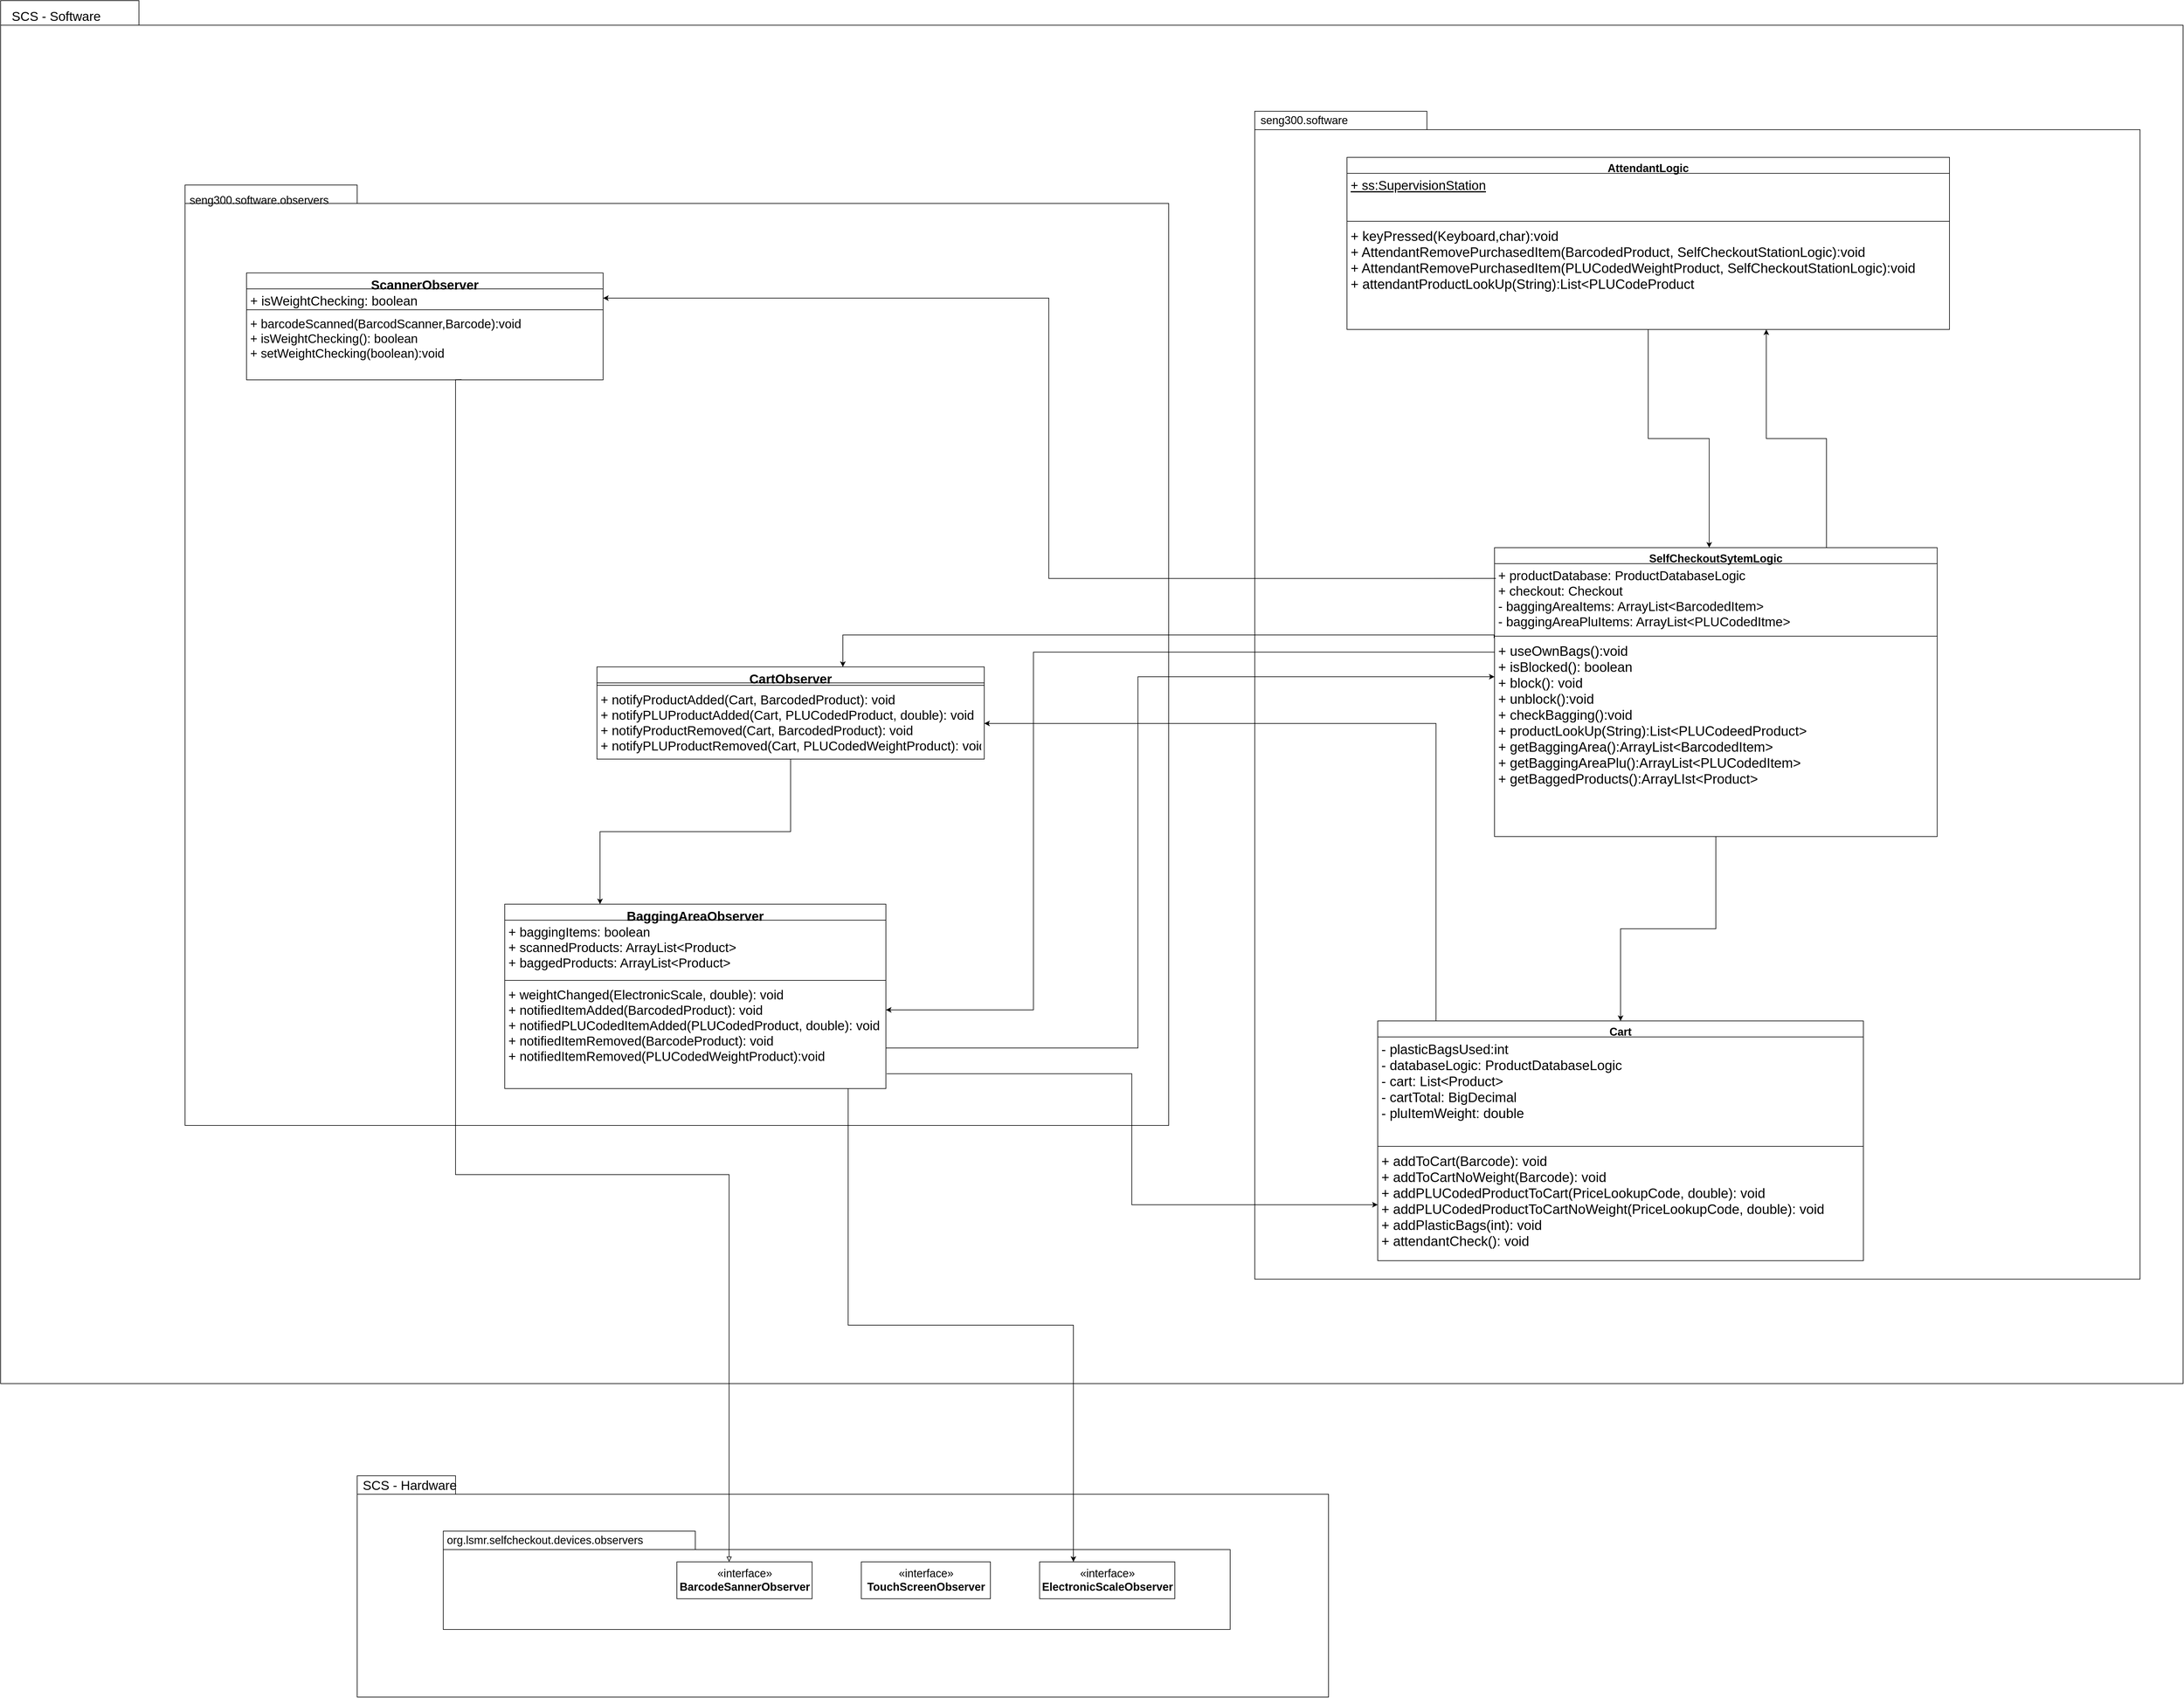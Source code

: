 <mxfile version="17.4.3" type="github">
  <diagram id="vYiAxbowy0aPLJ-O-8xl" name="Page-1">
    <mxGraphModel dx="6105" dy="1985" grid="1" gridSize="10" guides="1" tooltips="1" connect="1" arrows="1" fold="1" page="1" pageScale="1" pageWidth="850" pageHeight="1100" math="0" shadow="0">
      <root>
        <mxCell id="0" />
        <mxCell id="1" parent="0" />
        <mxCell id="SBmpEb1Bu52ZZu5fN0Mz-30" value="" style="shape=folder;fontStyle=1;spacingTop=10;tabWidth=160;tabHeight=30;tabPosition=left;html=1;fontSize=21;strokeColor=default;" vertex="1" parent="1">
          <mxGeometry x="-1430" y="2420" width="1580" height="360" as="geometry" />
        </mxCell>
        <mxCell id="SBmpEb1Bu52ZZu5fN0Mz-28" value="" style="shape=folder;fontStyle=1;spacingTop=10;tabWidth=150;tabHeight=40;tabPosition=left;html=1;fontSize=21;strokeColor=default;" vertex="1" parent="1">
          <mxGeometry x="-2010" y="20" width="3550" height="2250" as="geometry" />
        </mxCell>
        <mxCell id="SBmpEb1Bu52ZZu5fN0Mz-1" value="" style="group" vertex="1" connectable="0" parent="1">
          <mxGeometry x="30" y="200" width="1440" height="1900" as="geometry" />
        </mxCell>
        <mxCell id="L30sIU54c05mjEJnndf--1" value="" style="shape=folder;fontStyle=1;spacingTop=10;tabWidth=280;tabHeight=30;tabPosition=left;html=1;" parent="SBmpEb1Bu52ZZu5fN0Mz-1" vertex="1">
          <mxGeometry width="1440" height="1900" as="geometry" />
        </mxCell>
        <mxCell id="L30sIU54c05mjEJnndf--3" value="seng300.software" style="text;html=1;align=center;verticalAlign=middle;resizable=0;points=[];autosize=1;strokeColor=none;fillColor=none;fontSize=18;" parent="SBmpEb1Bu52ZZu5fN0Mz-1" vertex="1">
          <mxGeometry width="160" height="30" as="geometry" />
        </mxCell>
        <mxCell id="L30sIU54c05mjEJnndf--19" value="Cart" style="swimlane;fontStyle=1;align=center;verticalAlign=top;childLayout=stackLayout;horizontal=1;startSize=26;horizontalStack=0;resizeParent=1;resizeParentMax=0;resizeLast=0;collapsible=1;marginBottom=0;fontSize=18;" parent="SBmpEb1Bu52ZZu5fN0Mz-1" vertex="1">
          <mxGeometry x="200" y="1480" width="790" height="390" as="geometry" />
        </mxCell>
        <mxCell id="L30sIU54c05mjEJnndf--20" value="- plasticBagsUsed:int&#xa;- databaseLogic: ProductDatabaseLogic&#xa;- cart: List&lt;Product&gt;&#xa;- cartTotal: BigDecimal&#xa;- pluItemWeight: double" style="text;strokeColor=none;fillColor=none;align=left;verticalAlign=top;spacingLeft=4;spacingRight=4;overflow=hidden;rotatable=0;points=[[0,0.5],[1,0.5]];portConstraint=eastwest;fontSize=22;" parent="L30sIU54c05mjEJnndf--19" vertex="1">
          <mxGeometry y="26" width="790" height="174" as="geometry" />
        </mxCell>
        <mxCell id="L30sIU54c05mjEJnndf--21" value="" style="line;strokeWidth=1;fillColor=none;align=left;verticalAlign=middle;spacingTop=-1;spacingLeft=3;spacingRight=3;rotatable=0;labelPosition=right;points=[];portConstraint=eastwest;fontSize=18;" parent="L30sIU54c05mjEJnndf--19" vertex="1">
          <mxGeometry y="200" width="790" height="8" as="geometry" />
        </mxCell>
        <mxCell id="L30sIU54c05mjEJnndf--22" value="+ addToCart(Barcode): void&#xa;+ addToCartNoWeight(Barcode): void&#xa;+ addPLUCodedProductToCart(PriceLookupCode, double): void&#xa;+ addPLUCodedProductToCartNoWeight(PriceLookupCode, double): void&#xa;+ addPlasticBags(int): void&#xa;+ attendantCheck(): void" style="text;strokeColor=none;fillColor=none;align=left;verticalAlign=top;spacingLeft=4;spacingRight=4;overflow=hidden;rotatable=0;points=[[0,0.5],[1,0.5]];portConstraint=eastwest;fontSize=22;" parent="L30sIU54c05mjEJnndf--19" vertex="1">
          <mxGeometry y="208" width="790" height="182" as="geometry" />
        </mxCell>
        <mxCell id="L30sIU54c05mjEJnndf--35" value="SelfCheckoutSytemLogic" style="swimlane;fontStyle=1;align=center;verticalAlign=top;childLayout=stackLayout;horizontal=1;startSize=26;horizontalStack=0;resizeParent=1;resizeParentMax=0;resizeLast=0;collapsible=1;marginBottom=0;fontSize=18;" parent="SBmpEb1Bu52ZZu5fN0Mz-1" vertex="1">
          <mxGeometry x="390" y="710" width="720" height="470" as="geometry" />
        </mxCell>
        <mxCell id="L30sIU54c05mjEJnndf--36" value="+ productDatabase: ProductDatabaseLogic&#xa;+ checkout: Checkout&#xa;- baggingAreaItems: ArrayList&lt;BarcodedItem&gt;&#xa;- baggingAreaPluItems: ArrayList&lt;PLUCodedItme&gt;" style="text;strokeColor=none;fillColor=none;align=left;verticalAlign=top;spacingLeft=4;spacingRight=4;overflow=hidden;rotatable=0;points=[[0,0.5],[1,0.5]];portConstraint=eastwest;fontSize=21;" parent="L30sIU54c05mjEJnndf--35" vertex="1">
          <mxGeometry y="26" width="720" height="114" as="geometry" />
        </mxCell>
        <mxCell id="L30sIU54c05mjEJnndf--37" value="" style="line;strokeWidth=1;fillColor=none;align=left;verticalAlign=middle;spacingTop=-1;spacingLeft=3;spacingRight=3;rotatable=0;labelPosition=right;points=[];portConstraint=eastwest;fontSize=18;" parent="L30sIU54c05mjEJnndf--35" vertex="1">
          <mxGeometry y="140" width="720" height="8" as="geometry" />
        </mxCell>
        <mxCell id="L30sIU54c05mjEJnndf--38" value="+ useOwnBags():void&#xa;+ isBlocked(): boolean&#xa;+ block(): void&#xa;+ unblock():void&#xa;+ checkBagging():void&#xa;+ productLookUp(String):List&lt;PLUCodeedProduct&gt;&#xa;+ getBaggingArea():ArrayList&lt;BarcodedItem&gt;&#xa;+ getBaggingAreaPlu():ArrayList&lt;PLUCodedItem&gt;&#xa;+ getBaggedProducts():ArrayLIst&lt;Product&gt;&#xa;" style="text;strokeColor=none;fillColor=none;align=left;verticalAlign=top;spacingLeft=4;spacingRight=4;overflow=hidden;rotatable=0;points=[[0,0.5],[1,0.5]];portConstraint=eastwest;fontSize=22;" parent="L30sIU54c05mjEJnndf--35" vertex="1">
          <mxGeometry y="148" width="720" height="322" as="geometry" />
        </mxCell>
        <mxCell id="SBmpEb1Bu52ZZu5fN0Mz-3" style="edgeStyle=orthogonalEdgeStyle;rounded=0;orthogonalLoop=1;jettySize=auto;html=1;entryX=0.5;entryY=0;entryDx=0;entryDy=0;" edge="1" parent="SBmpEb1Bu52ZZu5fN0Mz-1" source="L30sIU54c05mjEJnndf--35" target="L30sIU54c05mjEJnndf--19">
          <mxGeometry relative="1" as="geometry" />
        </mxCell>
        <mxCell id="L30sIU54c05mjEJnndf--6" value="" style="shape=folder;fontStyle=1;spacingTop=10;tabWidth=410;tabHeight=30;tabPosition=left;html=1;" parent="1" vertex="1">
          <mxGeometry x="-1290" y="2510" width="1280" height="160" as="geometry" />
        </mxCell>
        <mxCell id="L30sIU54c05mjEJnndf--7" value="org.lsmr.selfcheckout.devices.observers" style="text;html=1;align=center;verticalAlign=middle;resizable=0;points=[];autosize=1;strokeColor=none;fillColor=none;fontSize=18;" parent="1" vertex="1">
          <mxGeometry x="-1290" y="2510" width="330" height="30" as="geometry" />
        </mxCell>
        <mxCell id="L30sIU54c05mjEJnndf--8" value="«interface»&lt;br&gt;&lt;b&gt;TouchScreenObserver&lt;/b&gt;" style="html=1;fontSize=18;" parent="1" vertex="1">
          <mxGeometry x="-610" y="2560" width="210" height="60" as="geometry" />
        </mxCell>
        <mxCell id="L30sIU54c05mjEJnndf--9" value="«interface»&lt;br&gt;&lt;b&gt;BarcodeSannerObserver&lt;/b&gt;" style="html=1;fontSize=18;" parent="1" vertex="1">
          <mxGeometry x="-910" y="2560" width="220" height="60" as="geometry" />
        </mxCell>
        <mxCell id="L30sIU54c05mjEJnndf--10" value="«interface»&lt;br&gt;&lt;b&gt;ElectronicScaleObserver&lt;/b&gt;" style="html=1;fontSize=18;" parent="1" vertex="1">
          <mxGeometry x="-320" y="2560" width="220" height="60" as="geometry" />
        </mxCell>
        <mxCell id="SBmpEb1Bu52ZZu5fN0Mz-24" style="edgeStyle=orthogonalEdgeStyle;rounded=0;orthogonalLoop=1;jettySize=auto;html=1;exitX=0.75;exitY=0;exitDx=0;exitDy=0;entryX=0.696;entryY=1;entryDx=0;entryDy=0;entryPerimeter=0;fontSize=21;endArrow=classic;endFill=1;" edge="1" parent="1" source="L30sIU54c05mjEJnndf--35" target="L30sIU54c05mjEJnndf--43">
          <mxGeometry relative="1" as="geometry" />
        </mxCell>
        <mxCell id="SBmpEb1Bu52ZZu5fN0Mz-2" style="edgeStyle=orthogonalEdgeStyle;rounded=0;orthogonalLoop=1;jettySize=auto;html=1;entryX=0.485;entryY=0;entryDx=0;entryDy=0;entryPerimeter=0;" edge="1" parent="1" source="L30sIU54c05mjEJnndf--40" target="L30sIU54c05mjEJnndf--35">
          <mxGeometry relative="1" as="geometry" />
        </mxCell>
        <mxCell id="L30sIU54c05mjEJnndf--40" value="AttendantLogic" style="swimlane;fontStyle=1;align=center;verticalAlign=top;childLayout=stackLayout;horizontal=1;startSize=26;horizontalStack=0;resizeParent=1;resizeParentMax=0;resizeLast=0;collapsible=1;marginBottom=0;fontSize=18;" parent="1" vertex="1">
          <mxGeometry x="180" y="275" width="980" height="280" as="geometry" />
        </mxCell>
        <mxCell id="L30sIU54c05mjEJnndf--41" value="+ ss:SupervisionStation&#xa;" style="text;strokeColor=none;fillColor=none;align=left;verticalAlign=top;spacingLeft=4;spacingRight=4;overflow=hidden;rotatable=0;points=[[0,0.5],[1,0.5]];portConstraint=eastwest;fontSize=21;fontStyle=4;whiteSpace=wrap;" parent="L30sIU54c05mjEJnndf--40" vertex="1">
          <mxGeometry y="26" width="980" height="74" as="geometry" />
        </mxCell>
        <mxCell id="L30sIU54c05mjEJnndf--42" value="" style="line;strokeWidth=1;fillColor=none;align=left;verticalAlign=middle;spacingTop=-1;spacingLeft=3;spacingRight=3;rotatable=0;labelPosition=right;points=[];portConstraint=eastwest;fontSize=18;" parent="L30sIU54c05mjEJnndf--40" vertex="1">
          <mxGeometry y="100" width="980" height="8" as="geometry" />
        </mxCell>
        <mxCell id="L30sIU54c05mjEJnndf--43" value="+ keyPressed(Keyboard,char):void&#xa;+ AttendantRemovePurchasedItem(BarcodedProduct, SelfCheckoutStationLogic):void&#xa;+ AttendantRemovePurchasedItem(PLUCodedWeightProduct, SelfCheckoutStationLogic):void&#xa;+ attendantProductLookUp(String):List&lt;PLUCodeProduct" style="text;strokeColor=none;fillColor=none;align=left;verticalAlign=top;spacingLeft=4;spacingRight=4;overflow=hidden;rotatable=0;points=[[0,0.5],[1,0.5]];portConstraint=eastwest;fontSize=22;" parent="L30sIU54c05mjEJnndf--40" vertex="1">
          <mxGeometry y="108" width="980" height="172" as="geometry" />
        </mxCell>
        <mxCell id="L30sIU54c05mjEJnndf--4" value="" style="shape=folder;fontStyle=1;spacingTop=10;tabWidth=280;tabHeight=30;tabPosition=left;html=1;" parent="1" vertex="1">
          <mxGeometry x="-1710" y="320" width="1600" height="1530" as="geometry" />
        </mxCell>
        <mxCell id="L30sIU54c05mjEJnndf--5" value="seng300.software.observers" style="text;html=1;align=center;verticalAlign=middle;resizable=0;points=[];autosize=1;strokeColor=none;fillColor=none;fontSize=18;" parent="1" vertex="1">
          <mxGeometry x="-1710" y="330" width="240" height="30" as="geometry" />
        </mxCell>
        <mxCell id="SBmpEb1Bu52ZZu5fN0Mz-8" style="edgeStyle=orthogonalEdgeStyle;rounded=0;orthogonalLoop=1;jettySize=auto;html=1;fontSize=21;endArrow=block;endFill=0;exitX=0.603;exitY=0.997;exitDx=0;exitDy=0;exitPerimeter=0;" edge="1" parent="1" source="L30sIU54c05mjEJnndf--26">
          <mxGeometry relative="1" as="geometry">
            <mxPoint x="-825" y="2560" as="targetPoint" />
            <Array as="points">
              <mxPoint x="-1270" y="637" />
              <mxPoint x="-1270" y="1930" />
              <mxPoint x="-825" y="1930" />
            </Array>
          </mxGeometry>
        </mxCell>
        <mxCell id="L30sIU54c05mjEJnndf--23" value="ScannerObserver" style="swimlane;fontStyle=1;align=center;verticalAlign=top;childLayout=stackLayout;horizontal=1;startSize=26;horizontalStack=0;resizeParent=1;resizeParentMax=0;resizeLast=0;collapsible=1;marginBottom=0;fontSize=21;" parent="1" vertex="1">
          <mxGeometry x="-1610" y="463" width="580" height="174" as="geometry" />
        </mxCell>
        <mxCell id="L30sIU54c05mjEJnndf--24" value="+ isWeightChecking: boolean" style="text;strokeColor=none;fillColor=none;align=left;verticalAlign=top;spacingLeft=4;spacingRight=4;overflow=hidden;rotatable=0;points=[[0,0.5],[1,0.5]];portConstraint=eastwest;fontSize=21;" parent="L30sIU54c05mjEJnndf--23" vertex="1">
          <mxGeometry y="26" width="580" height="30" as="geometry" />
        </mxCell>
        <mxCell id="L30sIU54c05mjEJnndf--25" value="" style="line;strokeWidth=1;fillColor=none;align=left;verticalAlign=middle;spacingTop=-1;spacingLeft=3;spacingRight=3;rotatable=0;labelPosition=right;points=[];portConstraint=eastwest;fontSize=18;" parent="L30sIU54c05mjEJnndf--23" vertex="1">
          <mxGeometry y="56" width="580" height="8" as="geometry" />
        </mxCell>
        <mxCell id="L30sIU54c05mjEJnndf--26" value="+ barcodeScanned(BarcodScanner,Barcode):void&#xa;+ isWeightChecking(): boolean&#xa;+ setWeightChecking(boolean):void" style="text;strokeColor=none;fillColor=none;align=left;verticalAlign=top;spacingLeft=4;spacingRight=4;overflow=hidden;rotatable=0;points=[[0,0.5],[1,0.5]];portConstraint=eastwest;fontSize=20;" parent="L30sIU54c05mjEJnndf--23" vertex="1">
          <mxGeometry y="64" width="580" height="110" as="geometry" />
        </mxCell>
        <mxCell id="SBmpEb1Bu52ZZu5fN0Mz-20" style="edgeStyle=orthogonalEdgeStyle;rounded=0;orthogonalLoop=1;jettySize=auto;html=1;entryX=0.25;entryY=0;entryDx=0;entryDy=0;fontSize=21;endArrow=classic;endFill=1;" edge="1" parent="1" source="L30sIU54c05mjEJnndf--27" target="L30sIU54c05mjEJnndf--31">
          <mxGeometry relative="1" as="geometry" />
        </mxCell>
        <mxCell id="L30sIU54c05mjEJnndf--27" value="CartObserver" style="swimlane;fontStyle=1;align=center;verticalAlign=top;childLayout=stackLayout;horizontal=1;startSize=26;horizontalStack=0;resizeParent=1;resizeParentMax=0;resizeLast=0;collapsible=1;marginBottom=0;fontSize=21;" parent="1" vertex="1">
          <mxGeometry x="-1040" y="1104" width="630" height="150" as="geometry" />
        </mxCell>
        <mxCell id="L30sIU54c05mjEJnndf--29" value="" style="line;strokeWidth=1;fillColor=none;align=left;verticalAlign=middle;spacingTop=-1;spacingLeft=3;spacingRight=3;rotatable=0;labelPosition=right;points=[];portConstraint=eastwest;fontSize=18;" parent="L30sIU54c05mjEJnndf--27" vertex="1">
          <mxGeometry y="26" width="630" height="8" as="geometry" />
        </mxCell>
        <mxCell id="L30sIU54c05mjEJnndf--30" value="+ notifyProductAdded(Cart, BarcodedProduct): void&#xa;+ notifyPLUProductAdded(Cart, PLUCodedProduct, double): void&#xa;+ notifyProductRemoved(Cart, BarcodedProduct): void&#xa;+ notifyPLUProductRemoved(Cart, PLUCodedWeightProduct): void&#xa;" style="text;strokeColor=none;fillColor=none;align=left;verticalAlign=top;spacingLeft=4;spacingRight=4;overflow=hidden;rotatable=0;points=[[0,0.5],[1,0.5]];portConstraint=eastwest;fontSize=21;" parent="L30sIU54c05mjEJnndf--27" vertex="1">
          <mxGeometry y="34" width="630" height="116" as="geometry" />
        </mxCell>
        <mxCell id="SBmpEb1Bu52ZZu5fN0Mz-18" style="edgeStyle=orthogonalEdgeStyle;rounded=0;orthogonalLoop=1;jettySize=auto;html=1;entryX=0.25;entryY=0;entryDx=0;entryDy=0;fontSize=21;endArrow=classic;endFill=1;exitX=0.901;exitY=1.002;exitDx=0;exitDy=0;exitPerimeter=0;" edge="1" parent="1" source="L30sIU54c05mjEJnndf--34" target="L30sIU54c05mjEJnndf--10">
          <mxGeometry relative="1" as="geometry" />
        </mxCell>
        <mxCell id="L30sIU54c05mjEJnndf--31" value="BaggingAreaObserver" style="swimlane;fontStyle=1;align=center;verticalAlign=top;childLayout=stackLayout;horizontal=1;startSize=26;horizontalStack=0;resizeParent=1;resizeParentMax=0;resizeLast=0;collapsible=1;marginBottom=0;fontSize=21;" parent="1" vertex="1">
          <mxGeometry x="-1190" y="1490" width="620" height="300" as="geometry" />
        </mxCell>
        <mxCell id="L30sIU54c05mjEJnndf--32" value="+ baggingItems: boolean&#xa;+ scannedProducts: ArrayList&lt;Product&gt;&#xa;+ baggedProducts: ArrayList&lt;Product&gt;" style="text;strokeColor=none;fillColor=none;align=left;verticalAlign=top;spacingLeft=4;spacingRight=4;overflow=hidden;rotatable=0;points=[[0,0.5],[1,0.5]];portConstraint=eastwest;fontSize=21;" parent="L30sIU54c05mjEJnndf--31" vertex="1">
          <mxGeometry y="26" width="620" height="94" as="geometry" />
        </mxCell>
        <mxCell id="L30sIU54c05mjEJnndf--33" value="" style="line;strokeWidth=1;fillColor=none;align=left;verticalAlign=middle;spacingTop=-1;spacingLeft=3;spacingRight=3;rotatable=0;labelPosition=right;points=[];portConstraint=eastwest;fontSize=18;" parent="L30sIU54c05mjEJnndf--31" vertex="1">
          <mxGeometry y="120" width="620" height="8" as="geometry" />
        </mxCell>
        <mxCell id="L30sIU54c05mjEJnndf--34" value="+ weightChanged(ElectronicScale, double): void&#xa;+ notifiedItemAdded(BarcodedProduct): void&#xa;+ notifiedPLUCodedItemAdded(PLUCodedProduct, double): void&#xa;+ notifiedItemRemoved(BarcodeProduct): void&#xa;+ notifiedItemRemoved(PLUCodedWeightProduct):void&#xa;" style="text;strokeColor=none;fillColor=none;align=left;verticalAlign=top;spacingLeft=4;spacingRight=4;overflow=hidden;rotatable=0;points=[[0,0.5],[1,0.5]];portConstraint=eastwest;fontSize=21;" parent="L30sIU54c05mjEJnndf--31" vertex="1">
          <mxGeometry y="128" width="620" height="172" as="geometry" />
        </mxCell>
        <mxCell id="SBmpEb1Bu52ZZu5fN0Mz-21" style="edgeStyle=orthogonalEdgeStyle;rounded=0;orthogonalLoop=1;jettySize=auto;html=1;fontSize=21;endArrow=classic;endFill=1;exitX=-0.001;exitY=-0.003;exitDx=0;exitDy=0;exitPerimeter=0;" edge="1" parent="1" source="L30sIU54c05mjEJnndf--38" target="L30sIU54c05mjEJnndf--27">
          <mxGeometry relative="1" as="geometry">
            <mxPoint x="370" y="1060" as="sourcePoint" />
            <Array as="points">
              <mxPoint x="419" y="1052" />
              <mxPoint x="-640" y="1052" />
            </Array>
          </mxGeometry>
        </mxCell>
        <mxCell id="SBmpEb1Bu52ZZu5fN0Mz-22" style="edgeStyle=orthogonalEdgeStyle;rounded=0;orthogonalLoop=1;jettySize=auto;html=1;exitX=0.003;exitY=0.211;exitDx=0;exitDy=0;fontSize=21;endArrow=classic;endFill=1;exitPerimeter=0;" edge="1" parent="1" source="L30sIU54c05mjEJnndf--36" target="L30sIU54c05mjEJnndf--24">
          <mxGeometry relative="1" as="geometry" />
        </mxCell>
        <mxCell id="SBmpEb1Bu52ZZu5fN0Mz-23" style="edgeStyle=orthogonalEdgeStyle;rounded=0;orthogonalLoop=1;jettySize=auto;html=1;fontSize=21;endArrow=classic;endFill=1;" edge="1" parent="1" source="L30sIU54c05mjEJnndf--38" target="L30sIU54c05mjEJnndf--34">
          <mxGeometry relative="1" as="geometry">
            <Array as="points">
              <mxPoint x="-330" y="1080" />
              <mxPoint x="-330" y="1662" />
            </Array>
          </mxGeometry>
        </mxCell>
        <mxCell id="SBmpEb1Bu52ZZu5fN0Mz-25" style="edgeStyle=orthogonalEdgeStyle;rounded=0;orthogonalLoop=1;jettySize=auto;html=1;exitX=1;exitY=0.5;exitDx=0;exitDy=0;fontSize=21;endArrow=classic;endFill=1;" edge="1" parent="1" source="L30sIU54c05mjEJnndf--34" target="L30sIU54c05mjEJnndf--38">
          <mxGeometry relative="1" as="geometry">
            <mxPoint x="440" y="1120" as="targetPoint" />
            <Array as="points">
              <mxPoint x="-570" y="1724" />
              <mxPoint x="-160" y="1724" />
              <mxPoint x="-160" y="1120" />
            </Array>
          </mxGeometry>
        </mxCell>
        <mxCell id="SBmpEb1Bu52ZZu5fN0Mz-26" style="edgeStyle=orthogonalEdgeStyle;rounded=0;orthogonalLoop=1;jettySize=auto;html=1;fontSize=21;endArrow=classic;endFill=1;exitX=1.002;exitY=0.86;exitDx=0;exitDy=0;exitPerimeter=0;" edge="1" parent="1" source="L30sIU54c05mjEJnndf--34" target="L30sIU54c05mjEJnndf--22">
          <mxGeometry relative="1" as="geometry" />
        </mxCell>
        <mxCell id="SBmpEb1Bu52ZZu5fN0Mz-27" style="edgeStyle=orthogonalEdgeStyle;rounded=0;orthogonalLoop=1;jettySize=auto;html=1;exitX=0.12;exitY=0;exitDx=0;exitDy=0;entryX=1;entryY=0.5;entryDx=0;entryDy=0;fontSize=21;endArrow=classic;endFill=1;exitPerimeter=0;" edge="1" parent="1" source="L30sIU54c05mjEJnndf--19" target="L30sIU54c05mjEJnndf--30">
          <mxGeometry relative="1" as="geometry" />
        </mxCell>
        <mxCell id="SBmpEb1Bu52ZZu5fN0Mz-29" value="SCS - Software" style="text;html=1;align=center;verticalAlign=middle;resizable=0;points=[];autosize=1;strokeColor=none;fillColor=none;fontSize=21;" vertex="1" parent="1">
          <mxGeometry x="-2000" y="30" width="160" height="30" as="geometry" />
        </mxCell>
        <mxCell id="SBmpEb1Bu52ZZu5fN0Mz-31" value="SCS - Hardware" style="text;html=1;align=center;verticalAlign=middle;resizable=0;points=[];autosize=1;strokeColor=none;fillColor=none;fontSize=21;" vertex="1" parent="1">
          <mxGeometry x="-1430" y="2420" width="170" height="30" as="geometry" />
        </mxCell>
      </root>
    </mxGraphModel>
  </diagram>
</mxfile>
